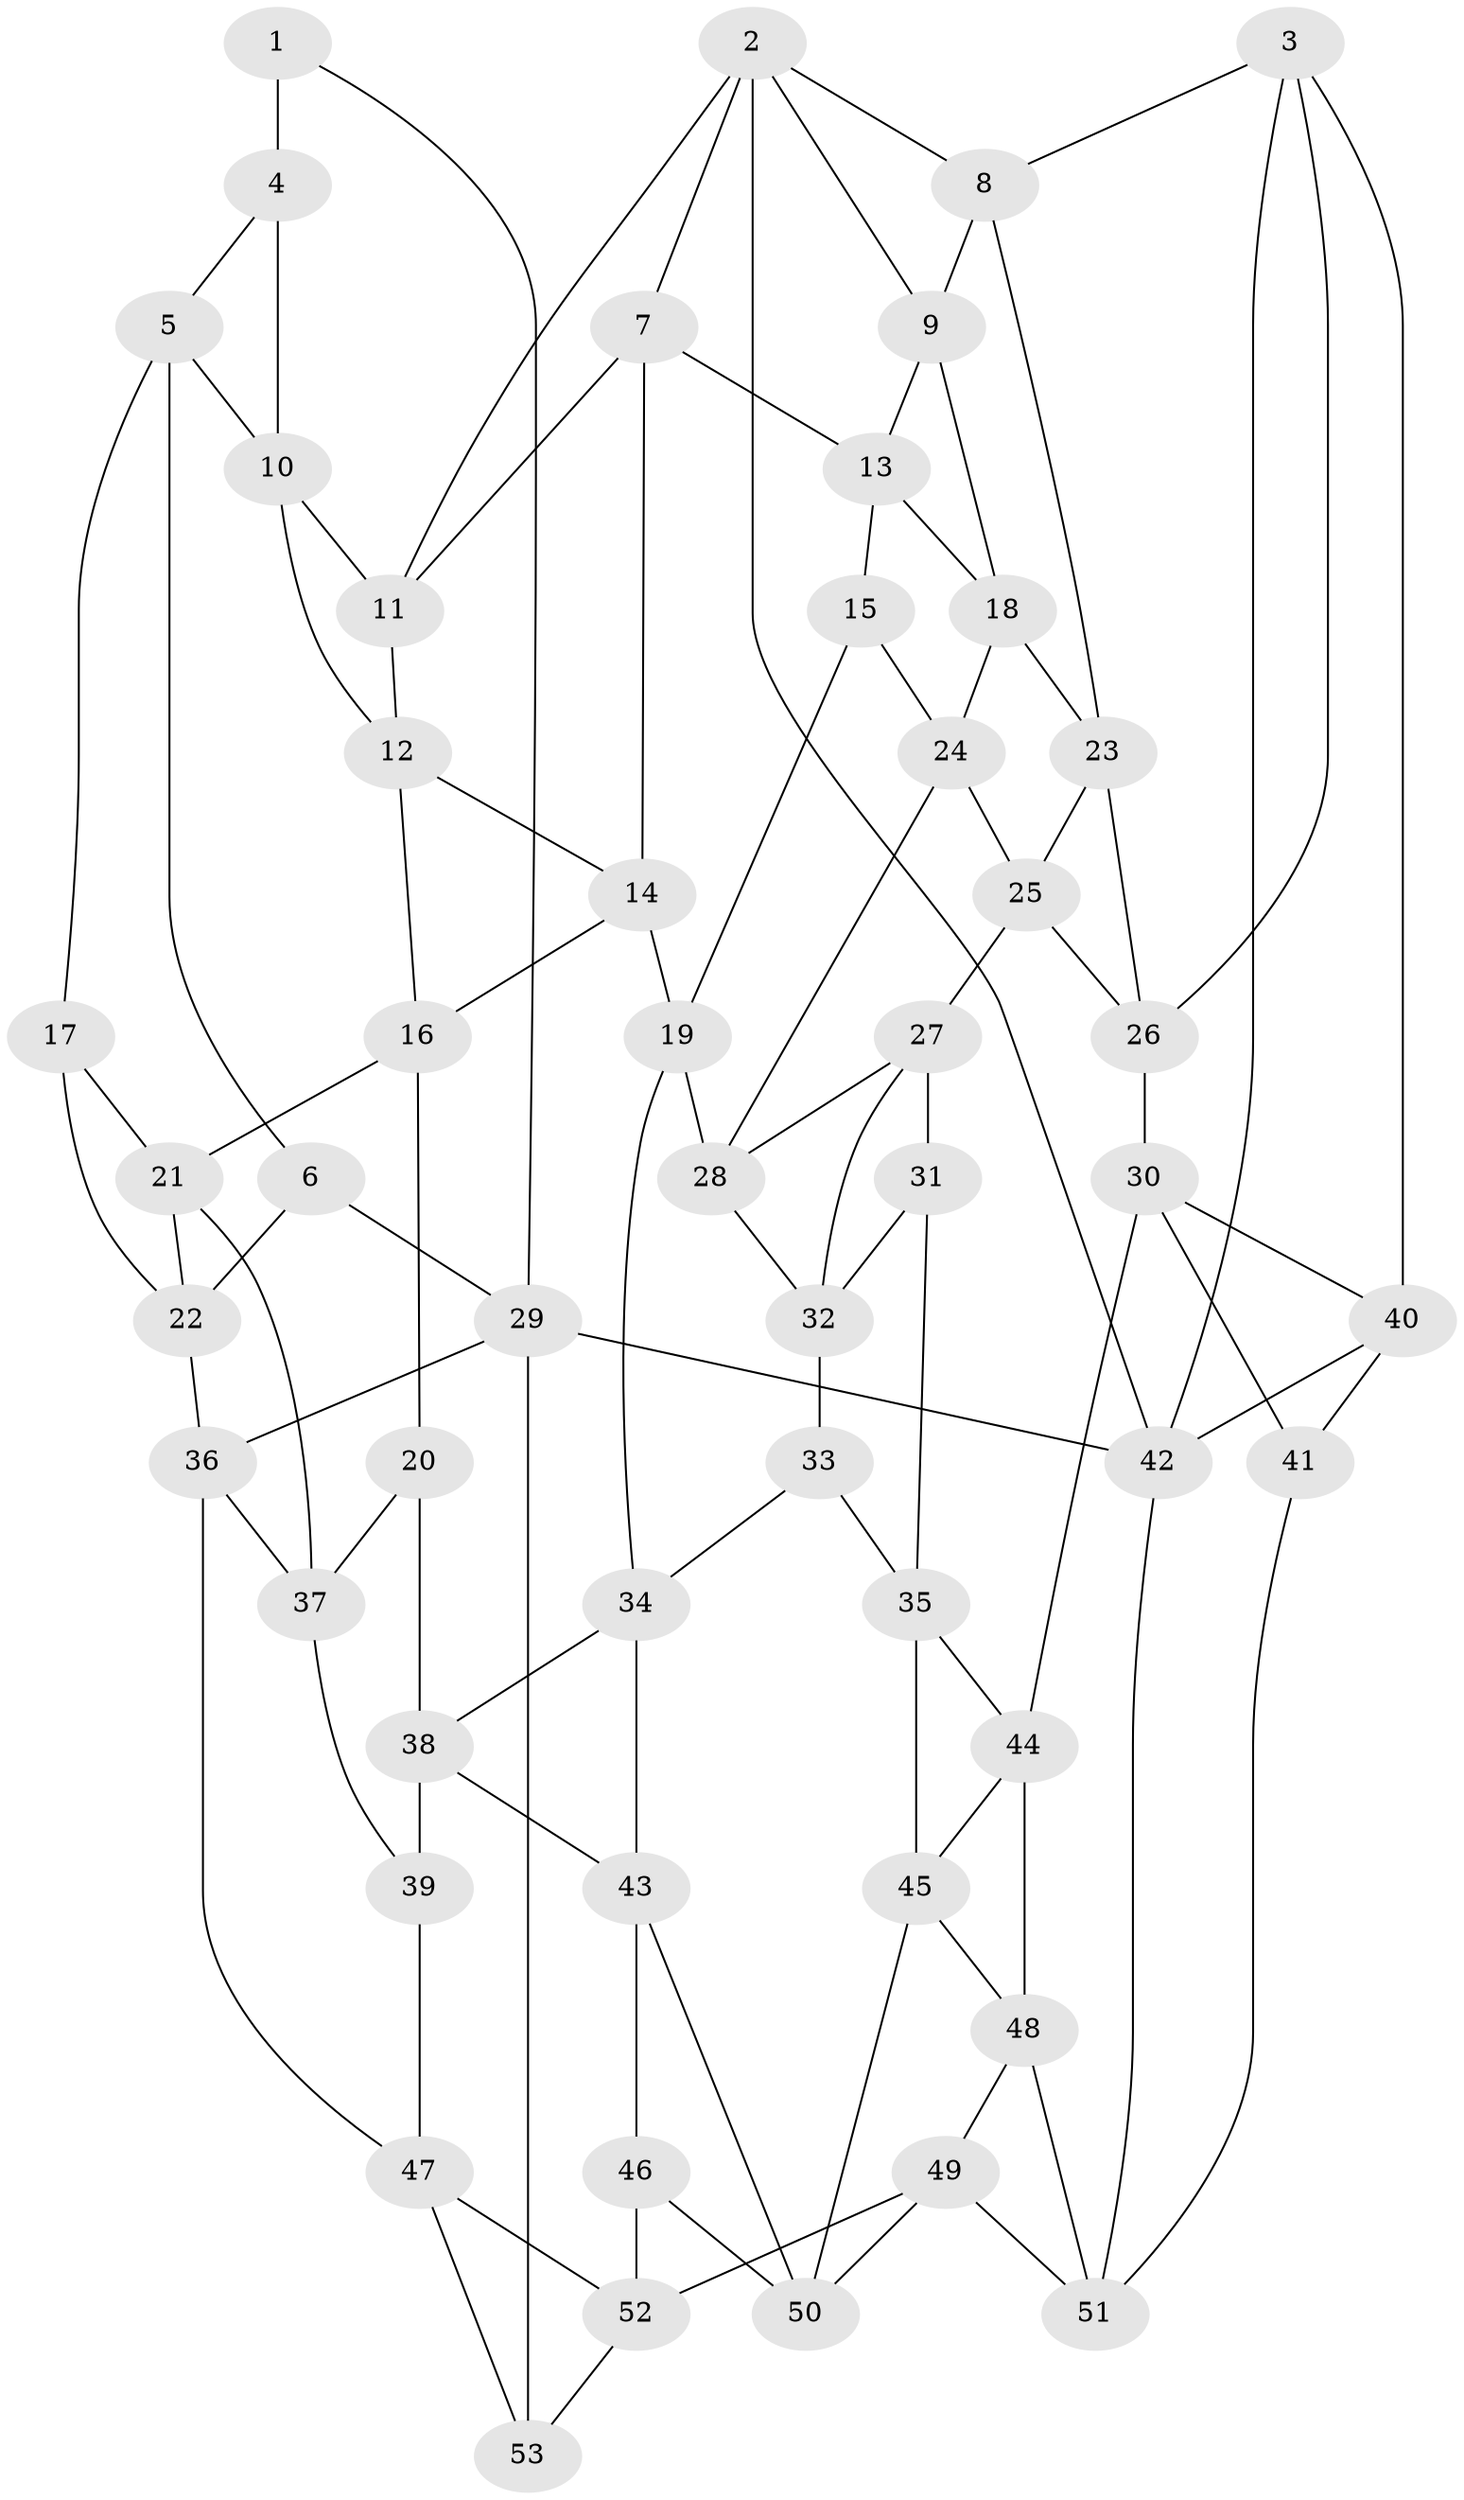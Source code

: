 // original degree distribution, {3: 0.018867924528301886, 6: 0.2358490566037736, 4: 0.25471698113207547, 5: 0.49056603773584906}
// Generated by graph-tools (version 1.1) at 2025/51/03/09/25 03:51:05]
// undirected, 53 vertices, 101 edges
graph export_dot {
graph [start="1"]
  node [color=gray90,style=filled];
  1;
  2;
  3;
  4;
  5;
  6;
  7;
  8;
  9;
  10;
  11;
  12;
  13;
  14;
  15;
  16;
  17;
  18;
  19;
  20;
  21;
  22;
  23;
  24;
  25;
  26;
  27;
  28;
  29;
  30;
  31;
  32;
  33;
  34;
  35;
  36;
  37;
  38;
  39;
  40;
  41;
  42;
  43;
  44;
  45;
  46;
  47;
  48;
  49;
  50;
  51;
  52;
  53;
  1 -- 4 [weight=2.0];
  1 -- 29 [weight=1.0];
  2 -- 7 [weight=1.0];
  2 -- 8 [weight=1.0];
  2 -- 9 [weight=1.0];
  2 -- 11 [weight=1.0];
  2 -- 42 [weight=1.0];
  3 -- 8 [weight=1.0];
  3 -- 26 [weight=1.0];
  3 -- 40 [weight=1.0];
  3 -- 42 [weight=1.0];
  4 -- 5 [weight=1.0];
  4 -- 10 [weight=1.0];
  5 -- 6 [weight=1.0];
  5 -- 10 [weight=1.0];
  5 -- 17 [weight=1.0];
  6 -- 22 [weight=1.0];
  6 -- 29 [weight=1.0];
  7 -- 11 [weight=1.0];
  7 -- 13 [weight=1.0];
  7 -- 14 [weight=1.0];
  8 -- 9 [weight=1.0];
  8 -- 23 [weight=1.0];
  9 -- 13 [weight=1.0];
  9 -- 18 [weight=1.0];
  10 -- 11 [weight=1.0];
  10 -- 12 [weight=1.0];
  11 -- 12 [weight=1.0];
  12 -- 14 [weight=1.0];
  12 -- 16 [weight=1.0];
  13 -- 15 [weight=1.0];
  13 -- 18 [weight=1.0];
  14 -- 16 [weight=1.0];
  14 -- 19 [weight=1.0];
  15 -- 19 [weight=1.0];
  15 -- 24 [weight=1.0];
  16 -- 20 [weight=1.0];
  16 -- 21 [weight=1.0];
  17 -- 21 [weight=1.0];
  17 -- 22 [weight=1.0];
  18 -- 23 [weight=1.0];
  18 -- 24 [weight=1.0];
  19 -- 28 [weight=1.0];
  19 -- 34 [weight=1.0];
  20 -- 37 [weight=1.0];
  20 -- 38 [weight=1.0];
  21 -- 22 [weight=1.0];
  21 -- 37 [weight=1.0];
  22 -- 36 [weight=1.0];
  23 -- 25 [weight=1.0];
  23 -- 26 [weight=1.0];
  24 -- 25 [weight=1.0];
  24 -- 28 [weight=1.0];
  25 -- 26 [weight=1.0];
  25 -- 27 [weight=1.0];
  26 -- 30 [weight=1.0];
  27 -- 28 [weight=1.0];
  27 -- 31 [weight=1.0];
  27 -- 32 [weight=1.0];
  28 -- 32 [weight=1.0];
  29 -- 36 [weight=1.0];
  29 -- 42 [weight=2.0];
  29 -- 53 [weight=1.0];
  30 -- 40 [weight=1.0];
  30 -- 41 [weight=1.0];
  30 -- 44 [weight=1.0];
  31 -- 32 [weight=1.0];
  31 -- 35 [weight=1.0];
  32 -- 33 [weight=1.0];
  33 -- 34 [weight=1.0];
  33 -- 35 [weight=1.0];
  34 -- 38 [weight=1.0];
  34 -- 43 [weight=1.0];
  35 -- 44 [weight=1.0];
  35 -- 45 [weight=1.0];
  36 -- 37 [weight=1.0];
  36 -- 47 [weight=1.0];
  37 -- 39 [weight=1.0];
  38 -- 39 [weight=1.0];
  38 -- 43 [weight=1.0];
  39 -- 47 [weight=1.0];
  40 -- 41 [weight=1.0];
  40 -- 42 [weight=1.0];
  41 -- 51 [weight=1.0];
  42 -- 51 [weight=1.0];
  43 -- 46 [weight=1.0];
  43 -- 50 [weight=1.0];
  44 -- 45 [weight=1.0];
  44 -- 48 [weight=1.0];
  45 -- 48 [weight=1.0];
  45 -- 50 [weight=1.0];
  46 -- 50 [weight=1.0];
  46 -- 52 [weight=1.0];
  47 -- 52 [weight=1.0];
  47 -- 53 [weight=1.0];
  48 -- 49 [weight=1.0];
  48 -- 51 [weight=1.0];
  49 -- 50 [weight=1.0];
  49 -- 51 [weight=1.0];
  49 -- 52 [weight=1.0];
  52 -- 53 [weight=1.0];
}
